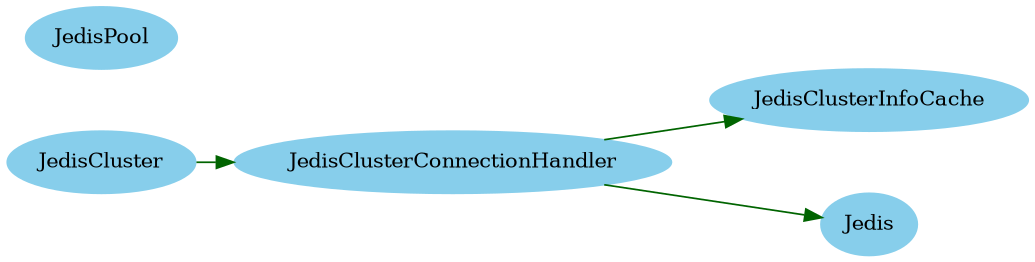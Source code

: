 digraph G {
    size="6.9,9.8"; // B5 size
    nodesep=0.5; // 增大节点间举例，使得虚线更明显(默认0.25)
    ranksep=0.3; // 压缩层间距显紧凑（默认0.75)
    overlap=scale;
    ratio=auto;
    rankdir=LR;
    newrank=true; // 使得subgraph能够和node使用rank=same
    plines=Ortho; // 线条直角化，其他选项lines
    compound=true; // 允许cluster和node连线

    node[fontsize=12,style="filled",color="skyblue"];
    edge[fontsize=12,color="darkgreen"];
    JedisCluster;
    JedisClusterInfoCache;
    JedisClusterConnectionHandler;
    Jedis;
    JedisPool;


    JedisCluster->JedisClusterConnectionHandler->Jedis;
    JedisClusterConnectionHandler->JedisClusterInfoCache;


    //{rank=same;resolution;initialization}
    //{rank=same;preparation;using}
    //{rank=same;verification;unloading}
}
